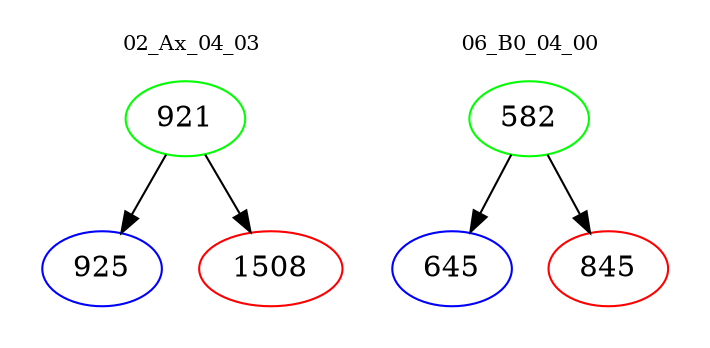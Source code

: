 digraph{
subgraph cluster_0 {
color = white
label = "02_Ax_04_03";
fontsize=10;
T0_921 [label="921", color="green"]
T0_921 -> T0_925 [color="black"]
T0_925 [label="925", color="blue"]
T0_921 -> T0_1508 [color="black"]
T0_1508 [label="1508", color="red"]
}
subgraph cluster_1 {
color = white
label = "06_B0_04_00";
fontsize=10;
T1_582 [label="582", color="green"]
T1_582 -> T1_645 [color="black"]
T1_645 [label="645", color="blue"]
T1_582 -> T1_845 [color="black"]
T1_845 [label="845", color="red"]
}
}
